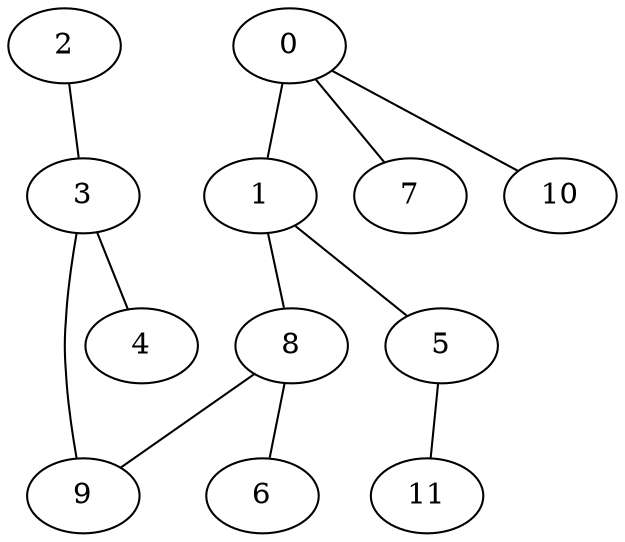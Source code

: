strict graph {


	"1" [  weight=0 ];

	"1" -- "8" [  weight=0 ];

	"1" -- "5" [  weight=0 ];

	"1" [  weight=0 ];

	"2" [  weight=0 ];

	"2" -- "3" [  weight=0 ];

	"8" [  weight=0 ];

	"8" -- "9" [  weight=0 ];

	"8" -- "6" [  weight=0 ];

	"8" -- "1" [  weight=0 ];

	"3" [  weight=0 ];

	"3" -- "9" [  weight=0 ];

	"3" -- "4" [  weight=0 ];

	"3" -- "2" [  weight=0 ];

	"5" [  weight=0 ];

	"5" -- "11" [  weight=0 ];

	"5" -- "1" [  weight=0 ];

	"9" [  weight=0 ];

	"9" -- "3" [  weight=0 ];

	"9" -- "8" [  weight=0 ];

	"0" [  weight=0 ];

	"0" -- "1" [  weight=0 ];

	"0" -- "7" [  weight=0 ];

	"0" -- "10" [  weight=0 ];

	"6" [  weight=0 ];

	"6" -- "8" [  weight=0 ];

	"4" [  weight=0 ];

	"4" -- "3" [  weight=0 ];

	"7" [  weight=0 ];

	"7" [  weight=0 ];

	"11" [  weight=0 ];

	"11" -- "5" [  weight=0 ];

	"10" [  weight=0 ];

	"10" [  weight=0 ];

}
